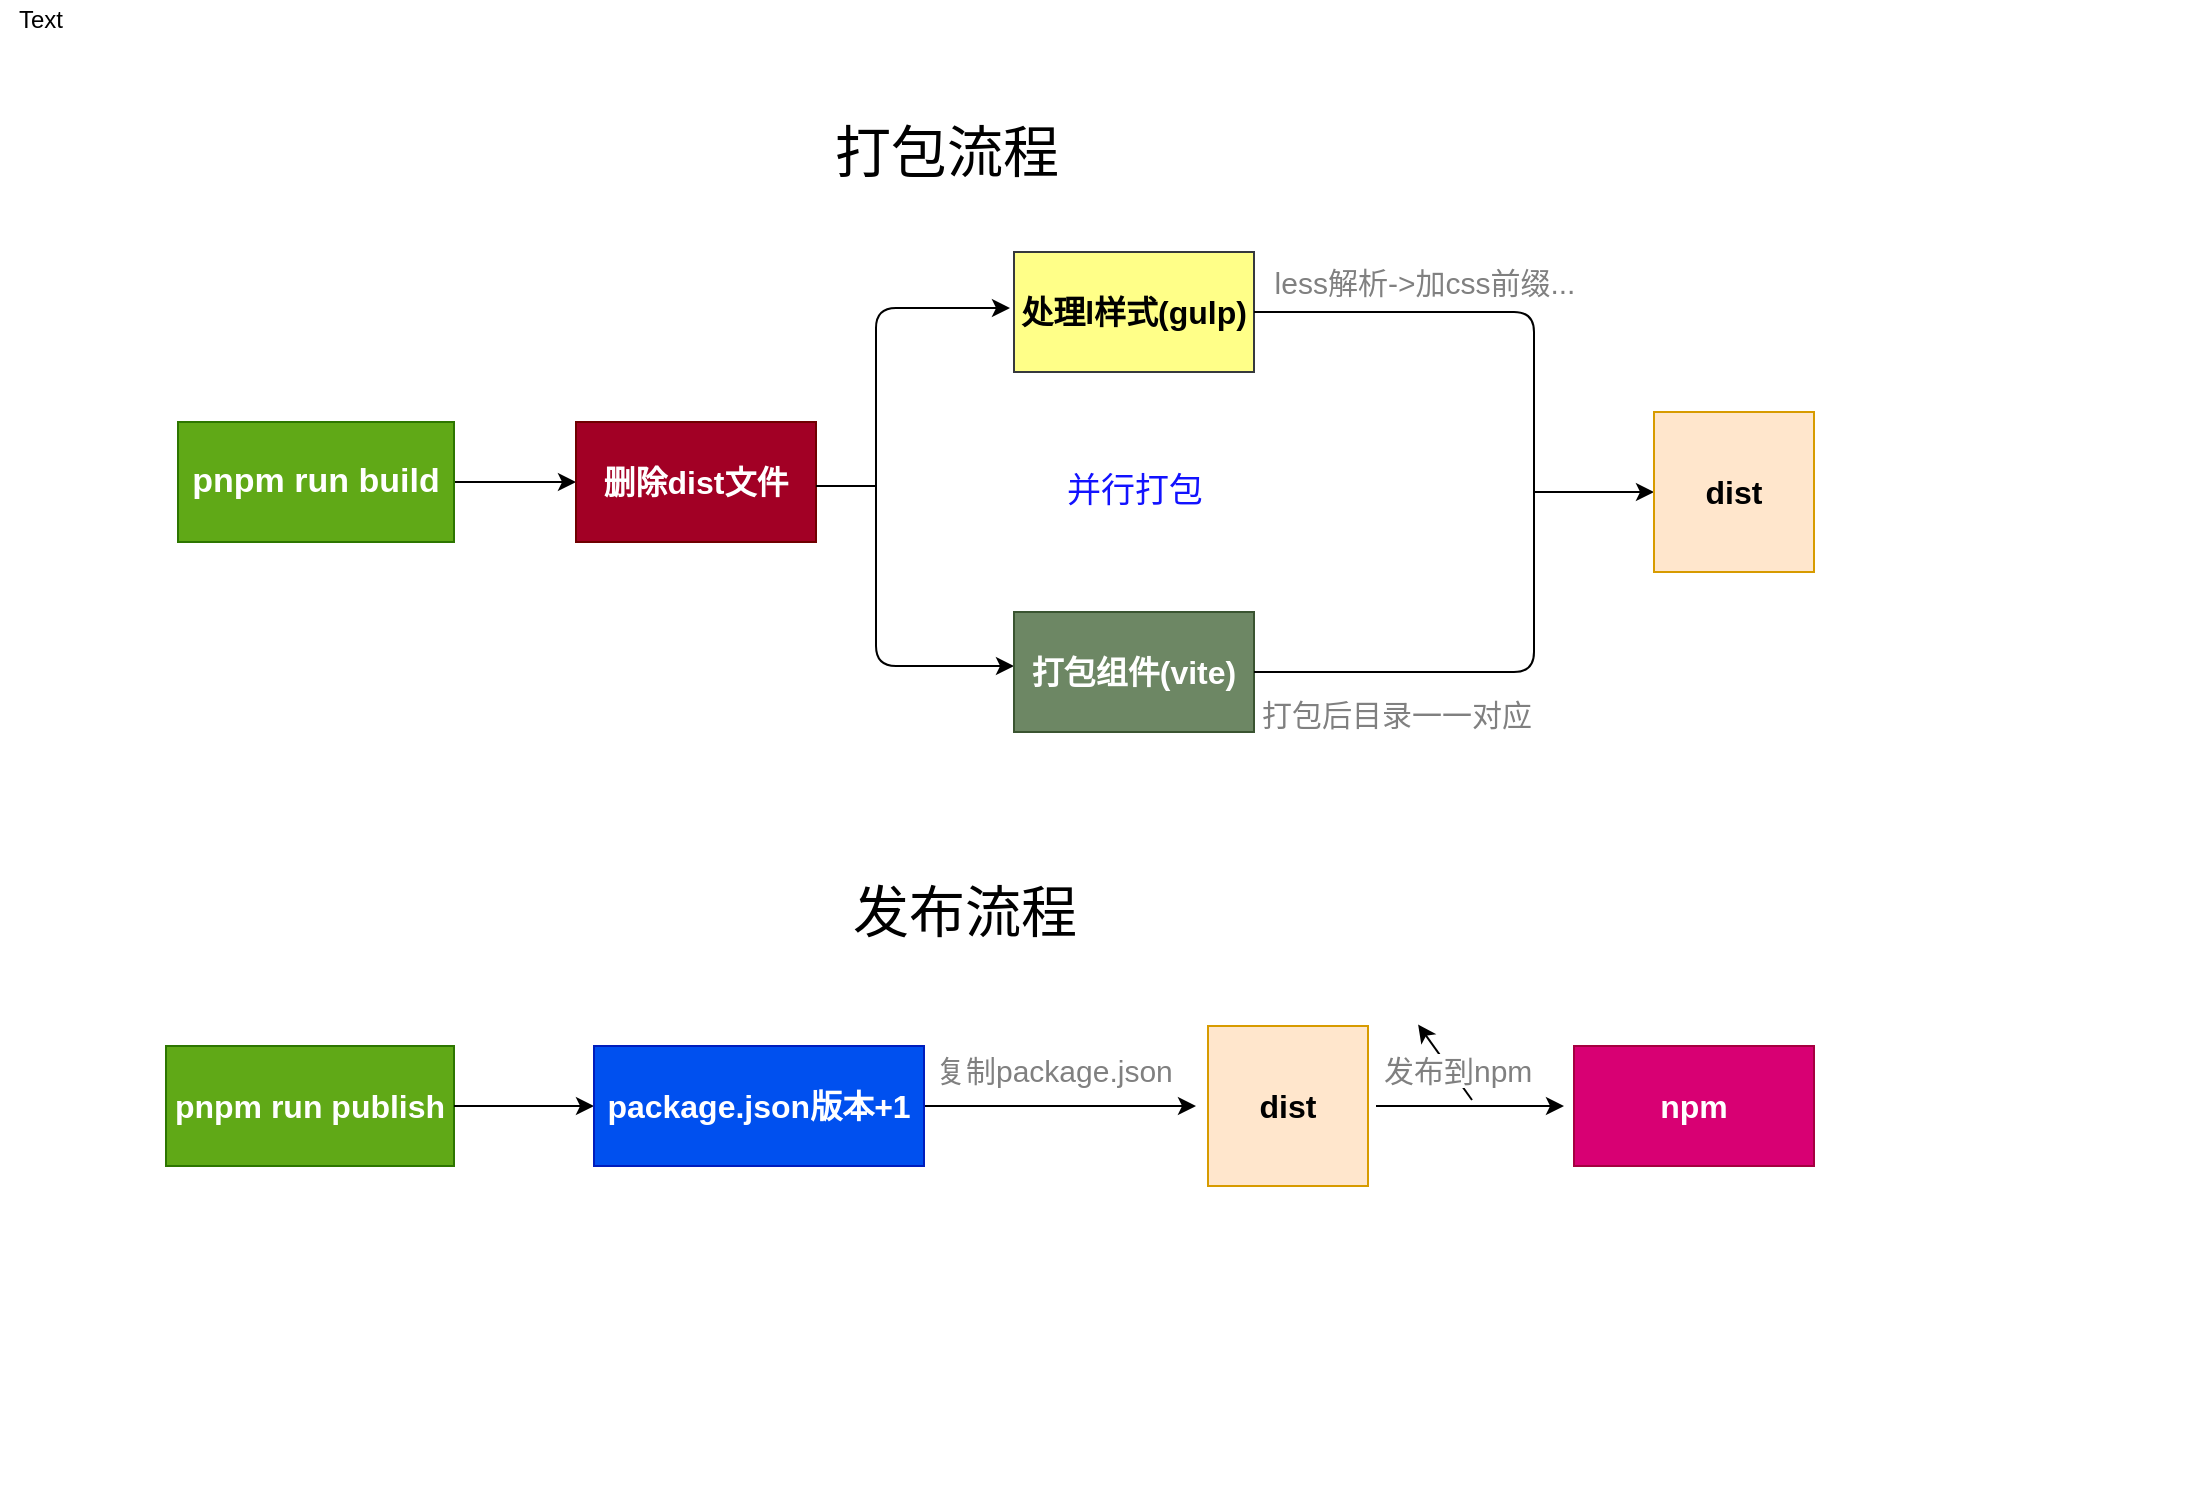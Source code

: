 <mxfile pages="1">
    <diagram id="m7hyBQ99fyC_l4cP-jEU" name="Page-1">
        <mxGraphModel dx="3047" dy="2439" grid="0" gridSize="10" guides="1" tooltips="1" connect="1" arrows="1" fold="1" page="1" pageScale="1" pageWidth="1200" pageHeight="1600" background="#ffffff" math="0" shadow="0">
            <root>
                <object label="" id="0">
                    <mxCell/>
                </object>
                <mxCell id="1" parent="0"/>
                <mxCell id="6" value="" style="edgeStyle=none;html=1;fontColor=#000000;strokeColor=#000000;" parent="1" target="5" edge="1">
                    <mxGeometry relative="1" as="geometry">
                        <mxPoint x="210" y="235" as="sourcePoint"/>
                    </mxGeometry>
                </mxCell>
                <mxCell id="3" value="&lt;font style=&quot;font-size: 17px&quot;&gt;&lt;b&gt;pnpm run build&lt;/b&gt;&lt;/font&gt;" style="rounded=0;whiteSpace=wrap;html=1;fillColor=#60a917;strokeColor=#2D7600;fontColor=#ffffff;" parent="1" vertex="1">
                    <mxGeometry x="72" y="205" width="138" height="60" as="geometry"/>
                </mxCell>
                <mxCell id="5" value="&lt;font style=&quot;font-size: 16px&quot;&gt;&lt;b&gt;删除dist文件&lt;/b&gt;&lt;/font&gt;" style="rounded=0;whiteSpace=wrap;html=1;fillColor=#a20025;strokeColor=#6F0000;fontColor=#ffffff;" parent="1" vertex="1">
                    <mxGeometry x="271" y="205" width="120" height="60" as="geometry"/>
                </mxCell>
                <mxCell id="7" value="" style="endArrow=classic;html=1;fontColor=#000000;strokeColor=#000000;" parent="1" edge="1">
                    <mxGeometry width="50" height="50" relative="1" as="geometry">
                        <mxPoint x="421" y="232" as="sourcePoint"/>
                        <mxPoint x="488" y="148" as="targetPoint"/>
                        <Array as="points">
                            <mxPoint x="421" y="148"/>
                        </Array>
                    </mxGeometry>
                </mxCell>
                <mxCell id="8" value="" style="endArrow=classic;html=1;fontColor=#000000;strokeColor=#000000;" parent="1" edge="1">
                    <mxGeometry width="50" height="50" relative="1" as="geometry">
                        <mxPoint x="421" y="230" as="sourcePoint"/>
                        <mxPoint x="490" y="327" as="targetPoint"/>
                        <Array as="points">
                            <mxPoint x="421" y="291"/>
                            <mxPoint x="421" y="327"/>
                        </Array>
                    </mxGeometry>
                </mxCell>
                <mxCell id="9" value="" style="endArrow=none;html=1;fontColor=#000000;strokeColor=#000000;" parent="1" edge="1">
                    <mxGeometry width="50" height="50" relative="1" as="geometry">
                        <mxPoint x="391" y="237" as="sourcePoint"/>
                        <mxPoint x="421" y="237" as="targetPoint"/>
                    </mxGeometry>
                </mxCell>
                <mxCell id="10" value="&lt;font color=&quot;#000000&quot; style=&quot;font-size: 16px&quot;&gt;&lt;b&gt;处理l样式(gulp)&lt;/b&gt;&lt;/font&gt;" style="rounded=0;whiteSpace=wrap;html=1;strokeColor=#36393d;fillColor=#ffff88;" parent="1" vertex="1">
                    <mxGeometry x="490" y="120" width="120" height="60" as="geometry"/>
                </mxCell>
                <mxCell id="11" value="&lt;font style=&quot;font-size: 16px&quot;&gt;&lt;b&gt;打包组件(vite)&lt;/b&gt;&lt;/font&gt;" style="rounded=0;whiteSpace=wrap;html=1;fontColor=#ffffff;strokeColor=#3A5431;fillColor=#6d8764;" parent="1" vertex="1">
                    <mxGeometry x="490" y="300" width="120" height="60" as="geometry"/>
                </mxCell>
                <mxCell id="13" value="" style="endArrow=none;html=1;fontColor=#000000;strokeColor=#000000;entryX=1;entryY=0.5;entryDx=0;entryDy=0;" parent="1" target="11" edge="1">
                    <mxGeometry width="50" height="50" relative="1" as="geometry">
                        <mxPoint x="610" y="150" as="sourcePoint"/>
                        <mxPoint x="660" y="100" as="targetPoint"/>
                        <Array as="points">
                            <mxPoint x="750" y="150"/>
                            <mxPoint x="750" y="240"/>
                            <mxPoint x="750" y="330"/>
                        </Array>
                    </mxGeometry>
                </mxCell>
                <mxCell id="14" value="" style="endArrow=classic;html=1;fontColor=#000000;strokeColor=#000000;entryX=0;entryY=0.5;entryDx=0;entryDy=0;" parent="1" target="15" edge="1">
                    <mxGeometry width="50" height="50" relative="1" as="geometry">
                        <mxPoint x="750" y="240" as="sourcePoint"/>
                        <mxPoint x="740" y="240" as="targetPoint"/>
                    </mxGeometry>
                </mxCell>
                <mxCell id="15" value="&lt;font color=&quot;#000000&quot; style=&quot;font-size: 16px&quot;&gt;&lt;b&gt;dist&lt;/b&gt;&lt;/font&gt;" style="whiteSpace=wrap;html=1;aspect=fixed;strokeColor=#d79b00;fillColor=#ffe6cc;" parent="1" vertex="1">
                    <mxGeometry x="810" y="200" width="80" height="80" as="geometry"/>
                </mxCell>
                <mxCell id="16" value="&lt;font style=&quot;font-size: 17px&quot; color=&quot;#1212ff&quot;&gt;并行打包&lt;/font&gt;" style="text;html=1;align=center;verticalAlign=middle;resizable=0;points=[];autosize=1;strokeColor=none;fillColor=none;" parent="1" vertex="1">
                    <mxGeometry x="510" y="230" width="80" height="20" as="geometry"/>
                </mxCell>
                <mxCell id="19" value="&lt;font color=&quot;#808080&quot; style=&quot;font-size: 15px&quot;&gt;&lt;font style=&quot;font-size: 15px&quot;&gt;less解析-&amp;gt;加css前缀&lt;/font&gt;...&lt;/font&gt;" style="text;html=1;align=center;verticalAlign=middle;resizable=0;points=[];autosize=1;strokeColor=none;fillColor=none;fontSize=17;fontColor=#1212FF;" parent="1" vertex="1">
                    <mxGeometry x="615" y="124" width="160" height="24" as="geometry"/>
                </mxCell>
                <mxCell id="20" value="&lt;font style=&quot;font-size: 15px&quot;&gt;打包后目录一一对应&lt;/font&gt;" style="text;html=1;align=center;verticalAlign=middle;resizable=0;points=[];autosize=1;strokeColor=none;fillColor=none;fontSize=12;fontColor=#808080;" parent="1" vertex="1">
                    <mxGeometry x="608" y="341" width="145" height="19" as="geometry"/>
                </mxCell>
                <mxCell id="21" value="&lt;font style=&quot;font-size: 16px&quot;&gt;&lt;b&gt;pnpm run publish&lt;/b&gt;&lt;/font&gt;" style="rounded=0;whiteSpace=wrap;html=1;fontSize=12;fontColor=#ffffff;strokeColor=#2D7600;fillColor=#60a917;" parent="1" vertex="1">
                    <mxGeometry x="66" y="517" width="144" height="60" as="geometry"/>
                </mxCell>
                <mxCell id="22" value="" style="endArrow=classic;html=1;fontSize=12;fontColor=#000000;strokeColor=#000000;" parent="1" target="23" edge="1">
                    <mxGeometry width="50" height="50" relative="1" as="geometry">
                        <mxPoint x="210" y="547" as="sourcePoint"/>
                        <mxPoint x="270" y="547" as="targetPoint"/>
                    </mxGeometry>
                </mxCell>
                <mxCell id="25" value="" style="edgeStyle=none;html=1;fontSize=12;fontColor=#000000;strokeColor=#000000;" parent="1" source="23" edge="1">
                    <mxGeometry relative="1" as="geometry">
                        <mxPoint x="581" y="547" as="targetPoint"/>
                    </mxGeometry>
                </mxCell>
                <mxCell id="23" value="&lt;font style=&quot;font-size: 16px&quot;&gt;&lt;b&gt;package.json版本+1&lt;/b&gt;&lt;/font&gt;" style="rounded=0;whiteSpace=wrap;html=1;fontSize=12;fontColor=#ffffff;strokeColor=#001DBC;fillColor=#0050ef;" parent="1" vertex="1">
                    <mxGeometry x="280" y="517" width="165" height="60" as="geometry"/>
                </mxCell>
                <mxCell id="26" value="&lt;div style=&quot;text-align: center&quot;&gt;&lt;font color=&quot;#808080&quot; face=&quot;helvetica&quot; size=&quot;1&quot;&gt;&lt;span style=&quot;background-color: rgb(255 , 255 , 255) ; font-size: 15px&quot;&gt;复制package.json&lt;/span&gt;&lt;/font&gt;&lt;/div&gt;" style="text;whiteSpace=wrap;html=1;fontSize=12;fontColor=#000000;" parent="1" vertex="1">
                    <mxGeometry x="449" y="514" width="130" height="30" as="geometry"/>
                </mxCell>
                <mxCell id="28" value="&lt;font color=&quot;#000000&quot; style=&quot;font-size: 16px&quot;&gt;&lt;b&gt;dist&lt;/b&gt;&lt;/font&gt;" style="whiteSpace=wrap;html=1;aspect=fixed;strokeColor=#d79b00;fillColor=#ffe6cc;" parent="1" vertex="1">
                    <mxGeometry x="587" y="507" width="80" height="80" as="geometry"/>
                </mxCell>
                <mxCell id="29" value="" style="endArrow=classic;html=1;fontSize=12;fontColor=#000000;strokeColor=#000000;" parent="1" edge="1">
                    <mxGeometry width="50" height="50" relative="1" as="geometry">
                        <mxPoint x="671" y="547" as="sourcePoint"/>
                        <mxPoint x="765" y="547" as="targetPoint"/>
                    </mxGeometry>
                </mxCell>
                <mxCell id="43" style="edgeStyle=none;html=1;exitX=0.5;exitY=1;exitDx=0;exitDy=0;fontSize=16;fontColor=#FFFFFF;" edge="1" parent="1" source="31">
                    <mxGeometry relative="1" as="geometry">
                        <mxPoint x="692.059" y="506.235" as="targetPoint"/>
                    </mxGeometry>
                </mxCell>
                <mxCell id="31" value="&lt;div style=&quot;text-align: center&quot;&gt;&lt;font color=&quot;#808080&quot; face=&quot;helvetica&quot; size=&quot;1&quot;&gt;&lt;span style=&quot;background-color: rgb(255 , 255 , 255) ; font-size: 15px&quot;&gt;发布到npm&lt;/span&gt;&lt;/font&gt;&lt;/div&gt;" style="text;whiteSpace=wrap;html=1;fontSize=12;fontColor=#000000;" parent="1" vertex="1">
                    <mxGeometry x="673" y="514" width="92" height="30" as="geometry"/>
                </mxCell>
                <mxCell id="32" value="&lt;font style=&quot;font-size: 16px&quot;&gt;&lt;b&gt;npm&lt;/b&gt;&lt;/font&gt;" style="rounded=0;whiteSpace=wrap;html=1;labelBackgroundColor=none;fontSize=12;fontColor=#ffffff;strokeColor=#A50040;fillColor=#d80073;" parent="1" vertex="1">
                    <mxGeometry x="770" y="517" width="120" height="60" as="geometry"/>
                </mxCell>
                <mxCell id="33" value="&lt;font color=&quot;#000000&quot; style=&quot;font-size: 28px&quot;&gt;打包流程&lt;/font&gt;" style="text;html=1;align=center;verticalAlign=middle;resizable=0;points=[];autosize=1;strokeColor=none;fillColor=none;fontSize=12;fontColor=#FFFFFF;strokeWidth=9;" parent="1" vertex="1">
                    <mxGeometry x="391" y="60" width="130" height="20" as="geometry"/>
                </mxCell>
                <mxCell id="34" value="发布流程" style="text;html=1;align=center;verticalAlign=middle;resizable=0;points=[];autosize=1;strokeColor=none;fillColor=none;fontSize=28;fontColor=#000000;" parent="1" vertex="1">
                    <mxGeometry x="400" y="430" width="130" height="40" as="geometry"/>
                </mxCell>
                <mxCell id="36" value="Text" style="text;html=1;align=center;verticalAlign=middle;resizable=0;points=[];autosize=1;strokeColor=none;fillColor=none;" vertex="1" parent="1">
                    <mxGeometry x="-17" y="-6" width="40" height="20" as="geometry"/>
                </mxCell>
                <mxCell id="38" value="1" style="text;html=1;align=center;verticalAlign=middle;resizable=0;points=[];autosize=1;strokeColor=none;fillColor=none;fontColor=#FFFFFF;" vertex="1" parent="1">
                    <mxGeometry x="15" y="704" width="17" height="18" as="geometry"/>
                </mxCell>
                <mxCell id="39" value="1" style="text;html=1;align=center;verticalAlign=middle;resizable=0;points=[];autosize=1;strokeColor=none;fillColor=none;fontColor=#FFFFFF;" vertex="1" parent="1">
                    <mxGeometry x="1066" y="721" width="17" height="18" as="geometry"/>
                </mxCell>
            </root>
        </mxGraphModel>
    </diagram>
</mxfile>